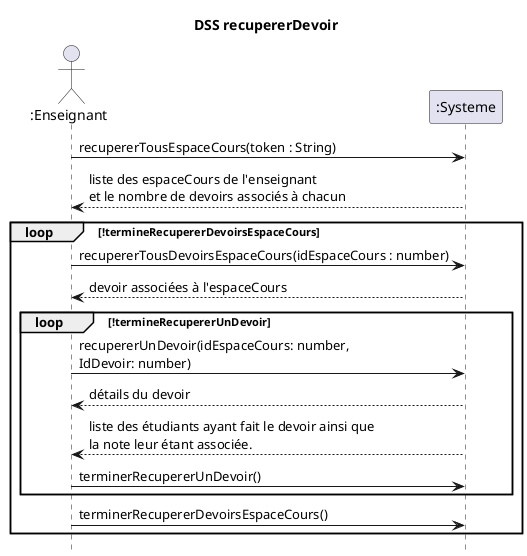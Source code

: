 @startuml DSS_RecupererDevoir
title DSS recupererDevoir
hide footbox
actor ":Enseignant" as professeur
participant ":Systeme" as systeme

professeur ->  systeme : recupererTousEspaceCours(token : String)
professeur <-- systeme : liste des espaceCours de l'enseignant\net le nombre de devoirs associés à chacun
loop !termineRecupererDevoirsEspaceCours
professeur -> systeme : recupererTousDevoirsEspaceCours(idEspaceCours : number)
professeur <-- systeme : devoir associées à l'espaceCours
loop !termineRecupererUnDevoir
professeur -> systeme : recupererUnDevoir(idEspaceCours: number,\nIdDevoir: number)
professeur <-- systeme : détails du devoir
professeur <-- systeme : liste des étudiants ayant fait le devoir ainsi que\nla note leur étant associée.
professeur -> systeme : terminerRecupererUnDevoir()
end
professeur -> systeme : terminerRecupererDevoirsEspaceCours()
end
@enduml